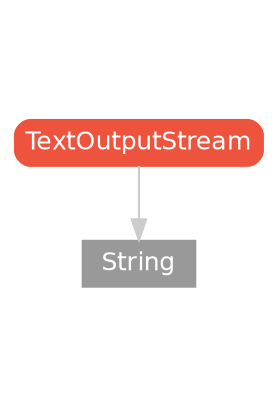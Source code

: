 strict digraph "TextOutputStream - Type Hierarchy - SwiftDoc.org" {
    pad="0.1,0.8"
    node [shape=box, style="filled,rounded", color="#999999", fillcolor="#999999", fontcolor=white, fontname=Helvetica, fontnames="Helvetica,sansserif", fontsize=12, margin="0.07,0.05", height="0.3"]
    edge [color="#cccccc"]
    "String" [URL="/type/String/hierarchy/", style=filled]
    "TextOutputStream" [URL="/protocol/TextOutputStream/", style="filled,rounded", fillcolor="#ee543d", color="#ee543d"]    "TextOutputStream" -> "String"
    subgraph Types {
        rank = max; "String";
    }
}